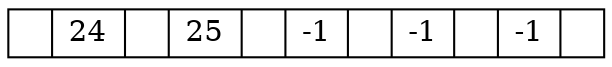 digraph g {
splines = false;
node [shape = record,height=.1]; 
node0[label = "<f01> | <f1>24| <f12> |<f2>25| <f23> |<f3>-1| <f34> |<f4>-1| <f45> |<f5>-1| <f50>"]; 
}
